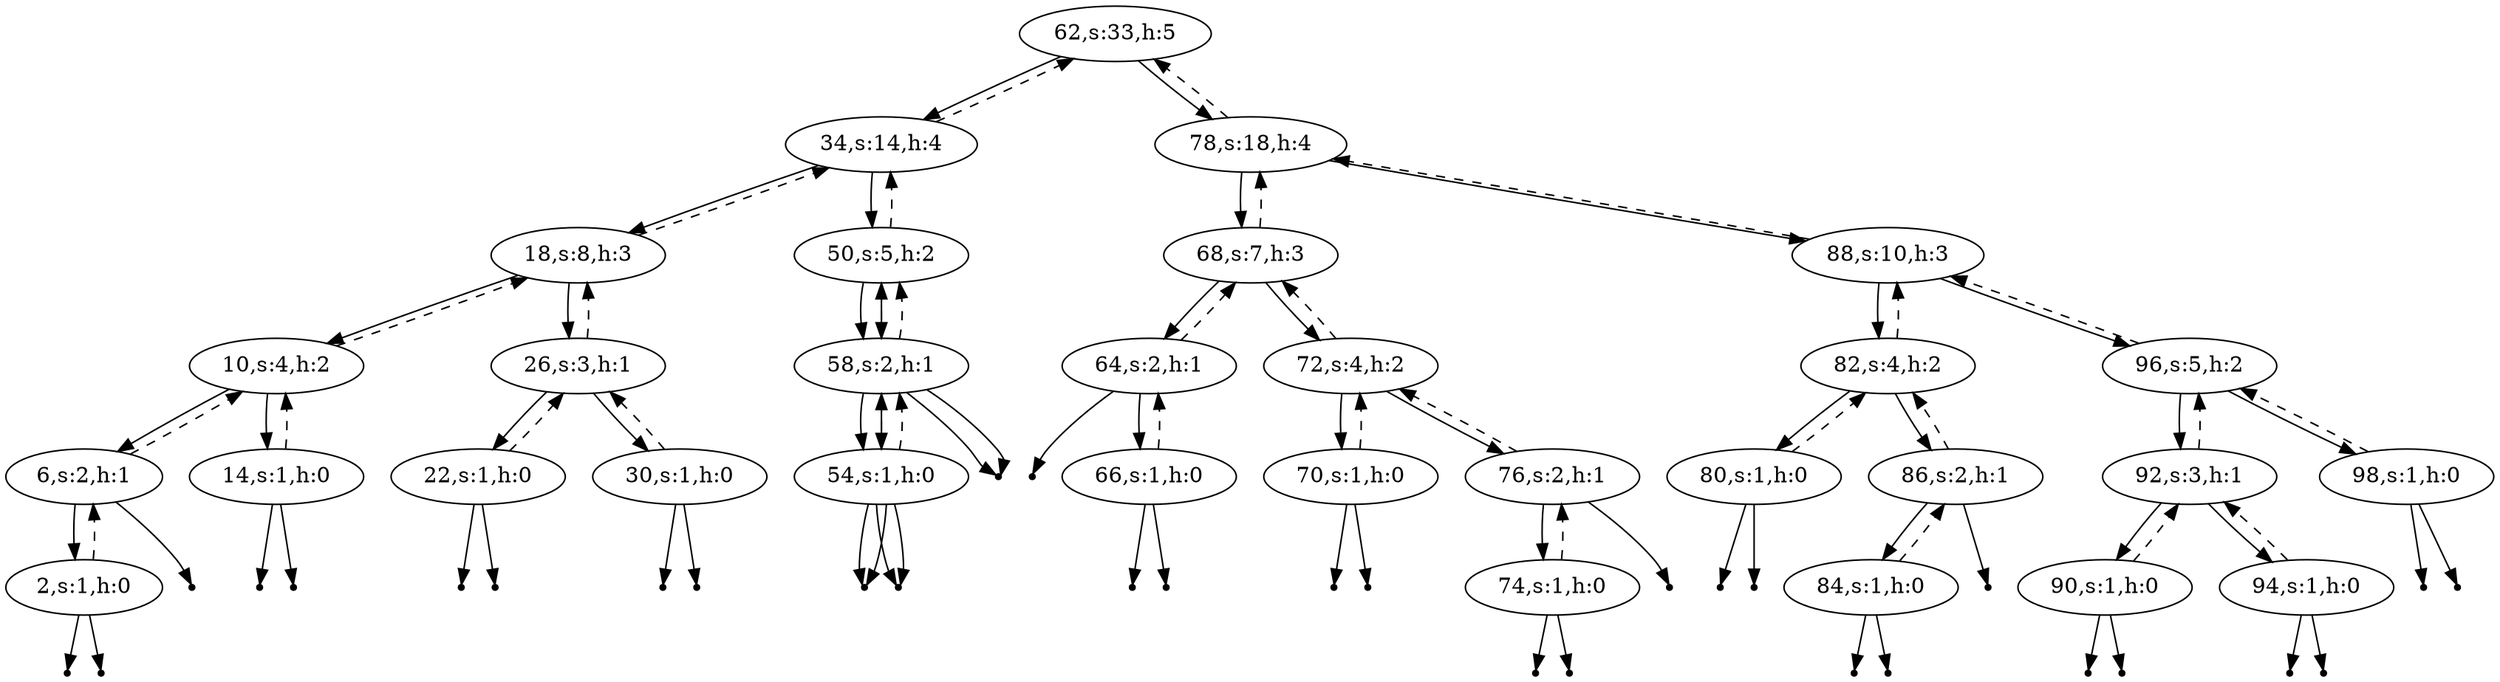 digraph Blahblah{
{rank = same ; "62"};
nulll2 [shape=point];
2 -> nulll2;
2[label="2,s:1,h:0"];
2 -> 6[style=dashed];
nullr2 [shape=point];
2 -> nullr2;
6 -> 2;
6[label="6,s:2,h:1"];
6 -> 10[style=dashed];
nullr6 [shape=point];
6 -> nullr6;
10 -> 6;
10[label="10,s:4,h:2"];
10 -> 18[style=dashed];
nulll14 [shape=point];
14 -> nulll14;
14[label="14,s:1,h:0"];
14 -> 10[style=dashed];
nullr14 [shape=point];
14 -> nullr14;
10 -> 14;
18 -> 10;
18[label="18,s:8,h:3"];
18 -> 34[style=dashed];
nulll22 [shape=point];
22 -> nulll22;
22[label="22,s:1,h:0"];
22 -> 26[style=dashed];
nullr22 [shape=point];
22 -> nullr22;
26 -> 22;
26[label="26,s:3,h:1"];
26 -> 18[style=dashed];
nulll30 [shape=point];
30 -> nulll30;
30[label="30,s:1,h:0"];
30 -> 26[style=dashed];
nullr30 [shape=point];
30 -> nullr30;
26 -> 30;
18 -> 26;
34 -> 18;
34[label="34,s:14,h:4"];
34 -> 62[style=dashed];
nulll54 [shape=point];
54 -> nulll54;
54[label="54,s:1,h:0"];
54 -> 58[style=dashed];
nullr54 [shape=point];
54 -> nullr54;
58 -> 54;
58[label="58,s:2,h:1"];
58 -> 50[style=dashed];
nullr58 [shape=point];
58 -> nullr58;
50 -> 58;
50[label="50,s:5,h:2"];
50 -> 34[style=dashed];
nulll54 [shape=point];
54 -> nulll54;
54[label="54,s:1,h:0"];
54 -> 58[style=dashed];
nullr54 [shape=point];
54 -> nullr54;
58 -> 54;
58[label="58,s:2,h:1"];
58 -> 50[style=dashed];
nullr58 [shape=point];
58 -> nullr58;
50 -> 58;
34 -> 50;
62 -> 34;
62[label="62,s:33,h:5"];
nulll64 [shape=point];
64 -> nulll64;
64[label="64,s:2,h:1"];
64 -> 68[style=dashed];
nulll66 [shape=point];
66 -> nulll66;
66[label="66,s:1,h:0"];
66 -> 64[style=dashed];
nullr66 [shape=point];
66 -> nullr66;
64 -> 66;
68 -> 64;
68[label="68,s:7,h:3"];
68 -> 78[style=dashed];
nulll70 [shape=point];
70 -> nulll70;
70[label="70,s:1,h:0"];
70 -> 72[style=dashed];
nullr70 [shape=point];
70 -> nullr70;
72 -> 70;
72[label="72,s:4,h:2"];
72 -> 68[style=dashed];
nulll74 [shape=point];
74 -> nulll74;
74[label="74,s:1,h:0"];
74 -> 76[style=dashed];
nullr74 [shape=point];
74 -> nullr74;
76 -> 74;
76[label="76,s:2,h:1"];
76 -> 72[style=dashed];
nullr76 [shape=point];
76 -> nullr76;
72 -> 76;
68 -> 72;
78 -> 68;
78[label="78,s:18,h:4"];
78 -> 62[style=dashed];
nulll80 [shape=point];
80 -> nulll80;
80[label="80,s:1,h:0"];
80 -> 82[style=dashed];
nullr80 [shape=point];
80 -> nullr80;
82 -> 80;
82[label="82,s:4,h:2"];
82 -> 88[style=dashed];
nulll84 [shape=point];
84 -> nulll84;
84[label="84,s:1,h:0"];
84 -> 86[style=dashed];
nullr84 [shape=point];
84 -> nullr84;
86 -> 84;
86[label="86,s:2,h:1"];
86 -> 82[style=dashed];
nullr86 [shape=point];
86 -> nullr86;
82 -> 86;
88 -> 82;
88[label="88,s:10,h:3"];
88 -> 78[style=dashed];
nulll90 [shape=point];
90 -> nulll90;
90[label="90,s:1,h:0"];
90 -> 92[style=dashed];
nullr90 [shape=point];
90 -> nullr90;
92 -> 90;
92[label="92,s:3,h:1"];
92 -> 96[style=dashed];
nulll94 [shape=point];
94 -> nulll94;
94[label="94,s:1,h:0"];
94 -> 92[style=dashed];
nullr94 [shape=point];
94 -> nullr94;
92 -> 94;
96 -> 92;
96[label="96,s:5,h:2"];
96 -> 88[style=dashed];
nulll98 [shape=point];
98 -> nulll98;
98[label="98,s:1,h:0"];
98 -> 96[style=dashed];
nullr98 [shape=point];
98 -> nullr98;
96 -> 98;
88 -> 96;
78 -> 88;
62 -> 78;
}